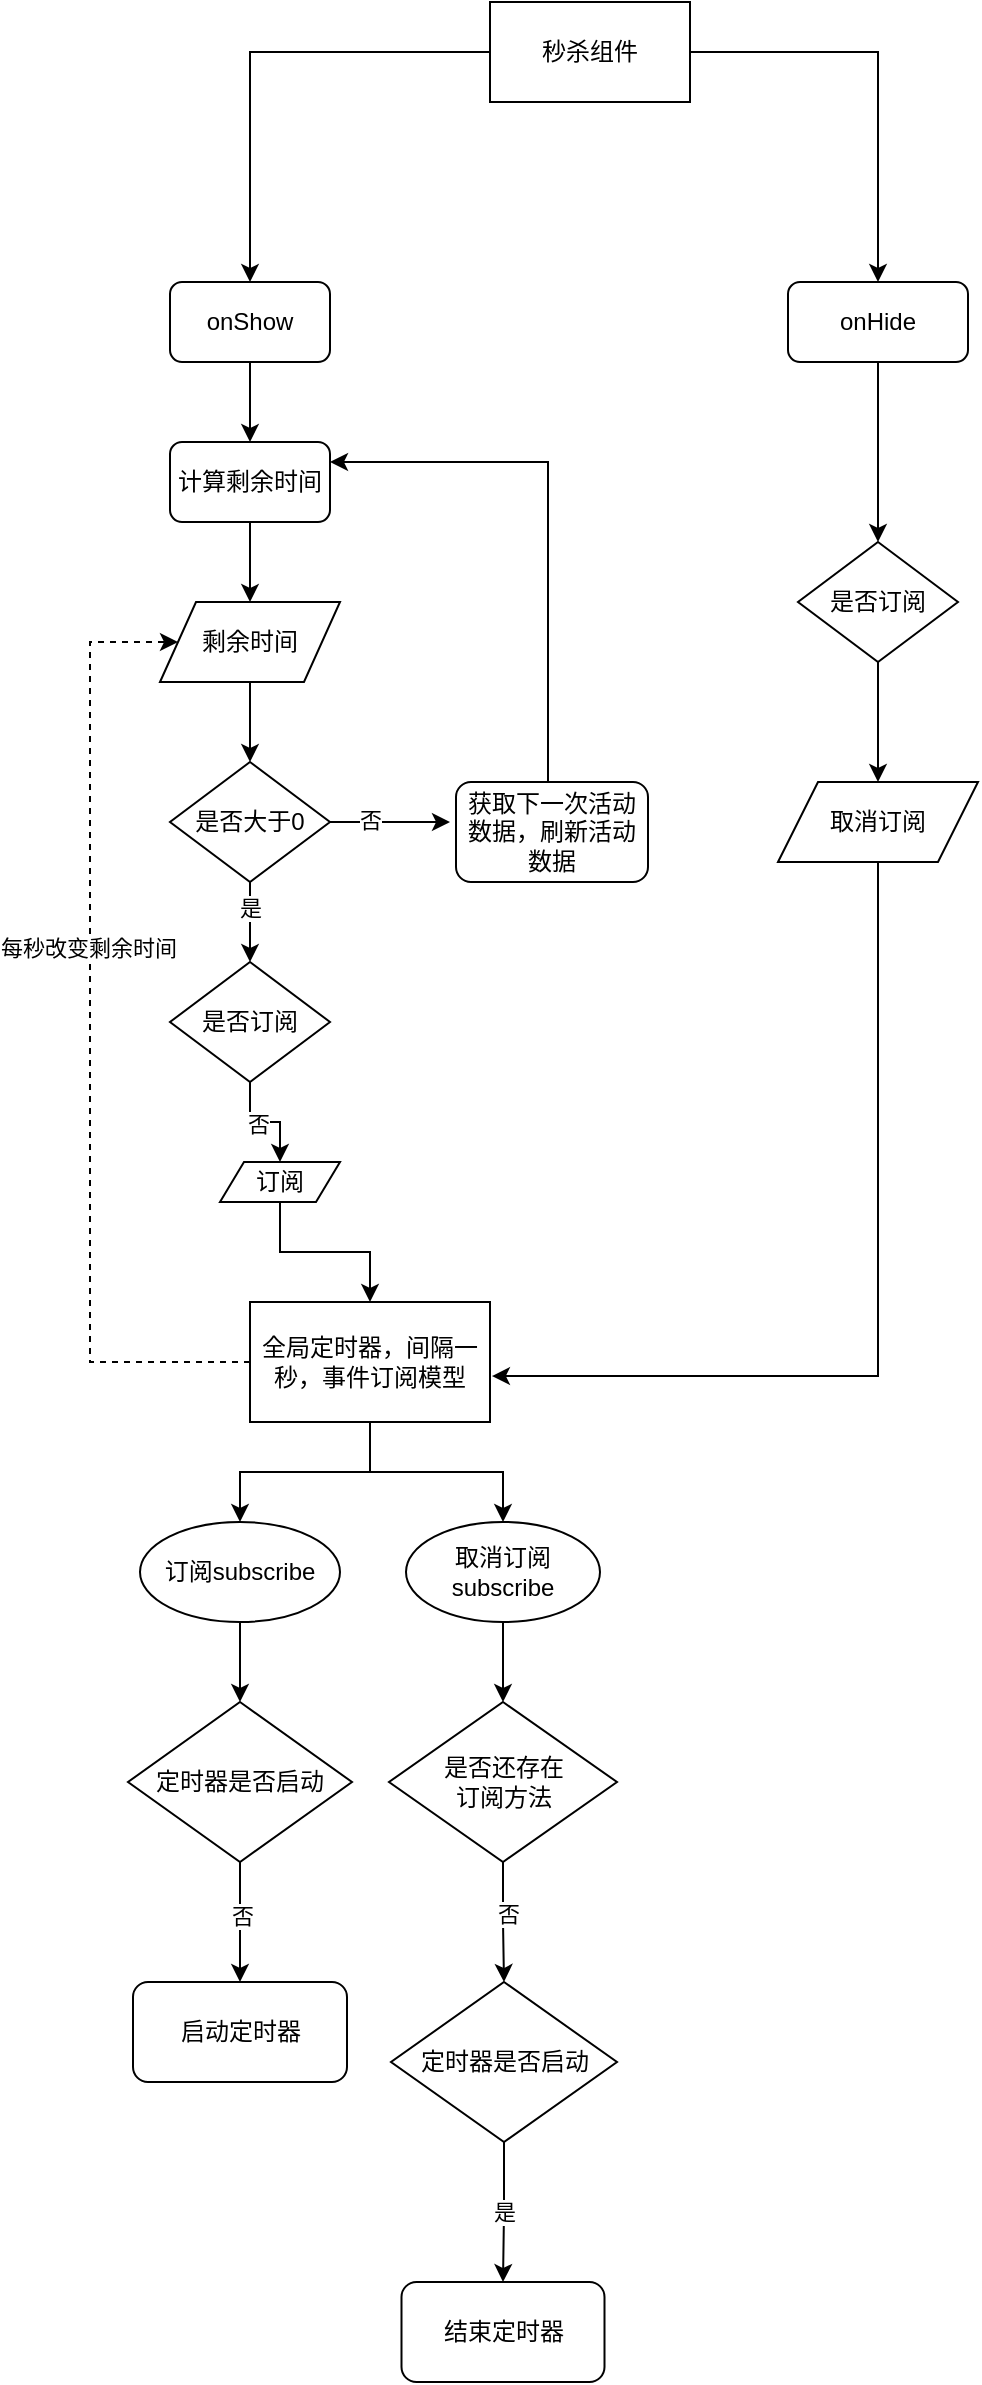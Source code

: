 <mxfile version="13.3.5" type="device"><diagram id="C5RBs43oDa-KdzZeNtuy" name="Page-1"><mxGraphModel dx="1106" dy="900" grid="1" gridSize="10" guides="1" tooltips="1" connect="1" arrows="1" fold="1" page="1" pageScale="1" pageWidth="827" pageHeight="1169" math="0" shadow="0"><root><mxCell id="WIyWlLk6GJQsqaUBKTNV-0"/><mxCell id="WIyWlLk6GJQsqaUBKTNV-1" parent="WIyWlLk6GJQsqaUBKTNV-0"/><mxCell id="rU7OnPeZ64pN3xIbFkBp-39" style="edgeStyle=orthogonalEdgeStyle;rounded=0;orthogonalLoop=1;jettySize=auto;html=1;entryX=0.5;entryY=0;entryDx=0;entryDy=0;" parent="WIyWlLk6GJQsqaUBKTNV-1" source="rU7OnPeZ64pN3xIbFkBp-0" target="rU7OnPeZ64pN3xIbFkBp-7" edge="1"><mxGeometry relative="1" as="geometry"/></mxCell><mxCell id="rU7OnPeZ64pN3xIbFkBp-40" style="edgeStyle=orthogonalEdgeStyle;rounded=0;orthogonalLoop=1;jettySize=auto;html=1;entryX=0.5;entryY=0;entryDx=0;entryDy=0;" parent="WIyWlLk6GJQsqaUBKTNV-1" source="rU7OnPeZ64pN3xIbFkBp-0" target="rU7OnPeZ64pN3xIbFkBp-8" edge="1"><mxGeometry relative="1" as="geometry"/></mxCell><mxCell id="rU7OnPeZ64pN3xIbFkBp-0" value="秒杀组件" style="rounded=0;whiteSpace=wrap;html=1;" parent="WIyWlLk6GJQsqaUBKTNV-1" vertex="1"><mxGeometry x="392" y="40" width="100" height="50" as="geometry"/></mxCell><mxCell id="rU7OnPeZ64pN3xIbFkBp-12" value="" style="edgeStyle=orthogonalEdgeStyle;rounded=0;orthogonalLoop=1;jettySize=auto;html=1;" parent="WIyWlLk6GJQsqaUBKTNV-1" source="rU7OnPeZ64pN3xIbFkBp-7" target="rU7OnPeZ64pN3xIbFkBp-11" edge="1"><mxGeometry relative="1" as="geometry"/></mxCell><mxCell id="rU7OnPeZ64pN3xIbFkBp-7" value="onShow" style="rounded=1;whiteSpace=wrap;html=1;" parent="WIyWlLk6GJQsqaUBKTNV-1" vertex="1"><mxGeometry x="232" y="180" width="80" height="40" as="geometry"/></mxCell><mxCell id="rU7OnPeZ64pN3xIbFkBp-15" style="edgeStyle=orthogonalEdgeStyle;rounded=0;orthogonalLoop=1;jettySize=auto;html=1;entryX=0.5;entryY=0;entryDx=0;entryDy=0;" parent="WIyWlLk6GJQsqaUBKTNV-1" source="rU7OnPeZ64pN3xIbFkBp-11" target="rU7OnPeZ64pN3xIbFkBp-13" edge="1"><mxGeometry relative="1" as="geometry"/></mxCell><mxCell id="rU7OnPeZ64pN3xIbFkBp-11" value="计算剩余时间" style="rounded=1;whiteSpace=wrap;html=1;" parent="WIyWlLk6GJQsqaUBKTNV-1" vertex="1"><mxGeometry x="232" y="260" width="80" height="40" as="geometry"/></mxCell><mxCell id="rU7OnPeZ64pN3xIbFkBp-42" style="edgeStyle=orthogonalEdgeStyle;rounded=0;orthogonalLoop=1;jettySize=auto;html=1;entryX=0.5;entryY=0;entryDx=0;entryDy=0;" parent="WIyWlLk6GJQsqaUBKTNV-1" source="rU7OnPeZ64pN3xIbFkBp-8" target="rU7OnPeZ64pN3xIbFkBp-41" edge="1"><mxGeometry relative="1" as="geometry"/></mxCell><mxCell id="rU7OnPeZ64pN3xIbFkBp-8" value="onHide" style="rounded=1;whiteSpace=wrap;html=1;" parent="WIyWlLk6GJQsqaUBKTNV-1" vertex="1"><mxGeometry x="541" y="180" width="90" height="40" as="geometry"/></mxCell><mxCell id="rU7OnPeZ64pN3xIbFkBp-17" style="edgeStyle=orthogonalEdgeStyle;rounded=0;orthogonalLoop=1;jettySize=auto;html=1;entryX=0.5;entryY=0;entryDx=0;entryDy=0;" parent="WIyWlLk6GJQsqaUBKTNV-1" source="rU7OnPeZ64pN3xIbFkBp-13" target="rU7OnPeZ64pN3xIbFkBp-16" edge="1"><mxGeometry relative="1" as="geometry"/></mxCell><mxCell id="rU7OnPeZ64pN3xIbFkBp-13" value="剩余时间" style="shape=parallelogram;perimeter=parallelogramPerimeter;whiteSpace=wrap;html=1;" parent="WIyWlLk6GJQsqaUBKTNV-1" vertex="1"><mxGeometry x="227" y="340" width="90" height="40" as="geometry"/></mxCell><mxCell id="rU7OnPeZ64pN3xIbFkBp-20" value="" style="edgeStyle=orthogonalEdgeStyle;rounded=0;orthogonalLoop=1;jettySize=auto;html=1;" parent="WIyWlLk6GJQsqaUBKTNV-1" source="rU7OnPeZ64pN3xIbFkBp-16" target="rU7OnPeZ64pN3xIbFkBp-19" edge="1"><mxGeometry relative="1" as="geometry"/></mxCell><mxCell id="rU7OnPeZ64pN3xIbFkBp-21" value="是" style="edgeLabel;html=1;align=center;verticalAlign=middle;resizable=0;points=[];" parent="rU7OnPeZ64pN3xIbFkBp-20" vertex="1" connectable="0"><mxGeometry x="-0.35" relative="1" as="geometry"><mxPoint as="offset"/></mxGeometry></mxCell><mxCell id="rU7OnPeZ64pN3xIbFkBp-35" value="" style="edgeStyle=orthogonalEdgeStyle;rounded=0;orthogonalLoop=1;jettySize=auto;html=1;" parent="WIyWlLk6GJQsqaUBKTNV-1" source="rU7OnPeZ64pN3xIbFkBp-16" edge="1"><mxGeometry relative="1" as="geometry"><mxPoint x="372" y="450" as="targetPoint"/></mxGeometry></mxCell><mxCell id="rU7OnPeZ64pN3xIbFkBp-36" value="否" style="edgeLabel;html=1;align=center;verticalAlign=middle;resizable=0;points=[];" parent="rU7OnPeZ64pN3xIbFkBp-35" vertex="1" connectable="0"><mxGeometry x="-0.333" y="1" relative="1" as="geometry"><mxPoint as="offset"/></mxGeometry></mxCell><mxCell id="rU7OnPeZ64pN3xIbFkBp-16" value="是否大于0" style="rhombus;whiteSpace=wrap;html=1;" parent="WIyWlLk6GJQsqaUBKTNV-1" vertex="1"><mxGeometry x="232" y="420" width="80" height="60" as="geometry"/></mxCell><mxCell id="rU7OnPeZ64pN3xIbFkBp-30" style="edgeStyle=orthogonalEdgeStyle;rounded=0;orthogonalLoop=1;jettySize=auto;html=1;entryX=0.5;entryY=0;entryDx=0;entryDy=0;" parent="WIyWlLk6GJQsqaUBKTNV-1" source="rU7OnPeZ64pN3xIbFkBp-19" target="rU7OnPeZ64pN3xIbFkBp-29" edge="1"><mxGeometry relative="1" as="geometry"/></mxCell><mxCell id="zvxhcFjkuEyZxvEUpKWa-0" value="否" style="edgeLabel;html=1;align=center;verticalAlign=middle;resizable=0;points=[];" vertex="1" connectable="0" parent="rU7OnPeZ64pN3xIbFkBp-30"><mxGeometry x="-0.273" y="4" relative="1" as="geometry"><mxPoint x="4" y="5" as="offset"/></mxGeometry></mxCell><mxCell id="rU7OnPeZ64pN3xIbFkBp-19" value="是否订阅" style="rhombus;whiteSpace=wrap;html=1;" parent="WIyWlLk6GJQsqaUBKTNV-1" vertex="1"><mxGeometry x="232" y="520" width="80" height="60" as="geometry"/></mxCell><mxCell id="rU7OnPeZ64pN3xIbFkBp-32" style="edgeStyle=orthogonalEdgeStyle;rounded=0;orthogonalLoop=1;jettySize=auto;html=1;entryX=0;entryY=0.5;entryDx=0;entryDy=0;dashed=1;" parent="WIyWlLk6GJQsqaUBKTNV-1" source="rU7OnPeZ64pN3xIbFkBp-22" target="rU7OnPeZ64pN3xIbFkBp-13" edge="1"><mxGeometry relative="1" as="geometry"><Array as="points"><mxPoint x="192" y="720"/><mxPoint x="192" y="360"/></Array></mxGeometry></mxCell><mxCell id="rU7OnPeZ64pN3xIbFkBp-33" value="每秒改变剩余时间" style="edgeLabel;html=1;align=center;verticalAlign=middle;resizable=0;points=[];" parent="rU7OnPeZ64pN3xIbFkBp-32" vertex="1" connectable="0"><mxGeometry x="0.186" y="1" relative="1" as="geometry"><mxPoint as="offset"/></mxGeometry></mxCell><mxCell id="rU7OnPeZ64pN3xIbFkBp-48" style="edgeStyle=orthogonalEdgeStyle;rounded=0;orthogonalLoop=1;jettySize=auto;html=1;entryX=0.5;entryY=0;entryDx=0;entryDy=0;" parent="WIyWlLk6GJQsqaUBKTNV-1" source="rU7OnPeZ64pN3xIbFkBp-22" target="rU7OnPeZ64pN3xIbFkBp-46" edge="1"><mxGeometry relative="1" as="geometry"/></mxCell><mxCell id="rU7OnPeZ64pN3xIbFkBp-49" style="edgeStyle=orthogonalEdgeStyle;rounded=0;orthogonalLoop=1;jettySize=auto;html=1;entryX=0.5;entryY=0;entryDx=0;entryDy=0;" parent="WIyWlLk6GJQsqaUBKTNV-1" source="rU7OnPeZ64pN3xIbFkBp-22" target="rU7OnPeZ64pN3xIbFkBp-47" edge="1"><mxGeometry relative="1" as="geometry"/></mxCell><mxCell id="rU7OnPeZ64pN3xIbFkBp-22" value="全局定时器，间隔一秒，事件订阅模型" style="rounded=0;whiteSpace=wrap;html=1;" parent="WIyWlLk6GJQsqaUBKTNV-1" vertex="1"><mxGeometry x="272" y="690" width="120" height="60" as="geometry"/></mxCell><mxCell id="rU7OnPeZ64pN3xIbFkBp-31" style="edgeStyle=orthogonalEdgeStyle;rounded=0;orthogonalLoop=1;jettySize=auto;html=1;entryX=0.5;entryY=0;entryDx=0;entryDy=0;" parent="WIyWlLk6GJQsqaUBKTNV-1" source="rU7OnPeZ64pN3xIbFkBp-29" target="rU7OnPeZ64pN3xIbFkBp-22" edge="1"><mxGeometry relative="1" as="geometry"/></mxCell><mxCell id="rU7OnPeZ64pN3xIbFkBp-29" value="订阅" style="shape=parallelogram;perimeter=parallelogramPerimeter;whiteSpace=wrap;html=1;" parent="WIyWlLk6GJQsqaUBKTNV-1" vertex="1"><mxGeometry x="257" y="620" width="60" height="20" as="geometry"/></mxCell><mxCell id="rU7OnPeZ64pN3xIbFkBp-38" style="edgeStyle=orthogonalEdgeStyle;rounded=0;orthogonalLoop=1;jettySize=auto;html=1;entryX=1;entryY=0.25;entryDx=0;entryDy=0;" parent="WIyWlLk6GJQsqaUBKTNV-1" source="rU7OnPeZ64pN3xIbFkBp-37" target="rU7OnPeZ64pN3xIbFkBp-11" edge="1"><mxGeometry relative="1" as="geometry"><Array as="points"><mxPoint x="421" y="270"/></Array></mxGeometry></mxCell><mxCell id="rU7OnPeZ64pN3xIbFkBp-37" value="获取下一次活动数据，刷新活动数据" style="rounded=1;whiteSpace=wrap;html=1;" parent="WIyWlLk6GJQsqaUBKTNV-1" vertex="1"><mxGeometry x="375" y="430" width="96" height="50" as="geometry"/></mxCell><mxCell id="rU7OnPeZ64pN3xIbFkBp-44" style="edgeStyle=orthogonalEdgeStyle;rounded=0;orthogonalLoop=1;jettySize=auto;html=1;entryX=0.5;entryY=0;entryDx=0;entryDy=0;" parent="WIyWlLk6GJQsqaUBKTNV-1" source="rU7OnPeZ64pN3xIbFkBp-41" target="rU7OnPeZ64pN3xIbFkBp-43" edge="1"><mxGeometry relative="1" as="geometry"/></mxCell><mxCell id="rU7OnPeZ64pN3xIbFkBp-41" value="是否订阅" style="rhombus;whiteSpace=wrap;html=1;" parent="WIyWlLk6GJQsqaUBKTNV-1" vertex="1"><mxGeometry x="546" y="310" width="80" height="60" as="geometry"/></mxCell><mxCell id="rU7OnPeZ64pN3xIbFkBp-45" style="edgeStyle=orthogonalEdgeStyle;rounded=0;orthogonalLoop=1;jettySize=auto;html=1;entryX=1.008;entryY=0.617;entryDx=0;entryDy=0;entryPerimeter=0;" parent="WIyWlLk6GJQsqaUBKTNV-1" source="rU7OnPeZ64pN3xIbFkBp-43" target="rU7OnPeZ64pN3xIbFkBp-22" edge="1"><mxGeometry relative="1" as="geometry"><Array as="points"><mxPoint x="586" y="727"/></Array></mxGeometry></mxCell><mxCell id="rU7OnPeZ64pN3xIbFkBp-43" value="取消订阅" style="shape=parallelogram;perimeter=parallelogramPerimeter;whiteSpace=wrap;html=1;" parent="WIyWlLk6GJQsqaUBKTNV-1" vertex="1"><mxGeometry x="536" y="430" width="100" height="40" as="geometry"/></mxCell><mxCell id="rU7OnPeZ64pN3xIbFkBp-63" style="edgeStyle=orthogonalEdgeStyle;rounded=0;orthogonalLoop=1;jettySize=auto;html=1;entryX=0.5;entryY=0;entryDx=0;entryDy=0;" parent="WIyWlLk6GJQsqaUBKTNV-1" source="rU7OnPeZ64pN3xIbFkBp-46" target="rU7OnPeZ64pN3xIbFkBp-62" edge="1"><mxGeometry relative="1" as="geometry"/></mxCell><mxCell id="rU7OnPeZ64pN3xIbFkBp-46" value="订阅subscribe" style="ellipse;whiteSpace=wrap;html=1;" parent="WIyWlLk6GJQsqaUBKTNV-1" vertex="1"><mxGeometry x="217" y="800" width="100" height="50" as="geometry"/></mxCell><mxCell id="rU7OnPeZ64pN3xIbFkBp-53" style="edgeStyle=orthogonalEdgeStyle;rounded=0;orthogonalLoop=1;jettySize=auto;html=1;entryX=0.5;entryY=0;entryDx=0;entryDy=0;" parent="WIyWlLk6GJQsqaUBKTNV-1" source="rU7OnPeZ64pN3xIbFkBp-47" target="rU7OnPeZ64pN3xIbFkBp-51" edge="1"><mxGeometry relative="1" as="geometry"/></mxCell><mxCell id="rU7OnPeZ64pN3xIbFkBp-47" value="取消订阅subscribe" style="ellipse;whiteSpace=wrap;html=1;" parent="WIyWlLk6GJQsqaUBKTNV-1" vertex="1"><mxGeometry x="350" y="800" width="97" height="50" as="geometry"/></mxCell><mxCell id="rU7OnPeZ64pN3xIbFkBp-60" value="是" style="edgeStyle=orthogonalEdgeStyle;rounded=0;orthogonalLoop=1;jettySize=auto;html=1;entryX=0.5;entryY=0;entryDx=0;entryDy=0;" parent="WIyWlLk6GJQsqaUBKTNV-1" source="rU7OnPeZ64pN3xIbFkBp-50" target="rU7OnPeZ64pN3xIbFkBp-59" edge="1"><mxGeometry relative="1" as="geometry"/></mxCell><mxCell id="rU7OnPeZ64pN3xIbFkBp-50" value="定时器是否启动" style="rhombus;whiteSpace=wrap;html=1;" parent="WIyWlLk6GJQsqaUBKTNV-1" vertex="1"><mxGeometry x="342.5" y="1030" width="113" height="80" as="geometry"/></mxCell><mxCell id="rU7OnPeZ64pN3xIbFkBp-54" style="edgeStyle=orthogonalEdgeStyle;rounded=0;orthogonalLoop=1;jettySize=auto;html=1;" parent="WIyWlLk6GJQsqaUBKTNV-1" source="rU7OnPeZ64pN3xIbFkBp-51" target="rU7OnPeZ64pN3xIbFkBp-50" edge="1"><mxGeometry relative="1" as="geometry"/></mxCell><mxCell id="rU7OnPeZ64pN3xIbFkBp-55" value="否" style="edgeLabel;html=1;align=center;verticalAlign=middle;resizable=0;points=[];" parent="rU7OnPeZ64pN3xIbFkBp-54" vertex="1" connectable="0"><mxGeometry x="-0.15" y="1" relative="1" as="geometry"><mxPoint x="1" as="offset"/></mxGeometry></mxCell><mxCell id="rU7OnPeZ64pN3xIbFkBp-51" value="是否还存在&lt;br&gt;订阅方法" style="rhombus;whiteSpace=wrap;html=1;" parent="WIyWlLk6GJQsqaUBKTNV-1" vertex="1"><mxGeometry x="341.5" y="890" width="114" height="80" as="geometry"/></mxCell><mxCell id="rU7OnPeZ64pN3xIbFkBp-59" value="结束定时器" style="rounded=1;whiteSpace=wrap;html=1;" parent="WIyWlLk6GJQsqaUBKTNV-1" vertex="1"><mxGeometry x="347.75" y="1180" width="101.5" height="50" as="geometry"/></mxCell><mxCell id="rU7OnPeZ64pN3xIbFkBp-65" style="edgeStyle=orthogonalEdgeStyle;rounded=0;orthogonalLoop=1;jettySize=auto;html=1;" parent="WIyWlLk6GJQsqaUBKTNV-1" source="rU7OnPeZ64pN3xIbFkBp-62" target="rU7OnPeZ64pN3xIbFkBp-64" edge="1"><mxGeometry relative="1" as="geometry"/></mxCell><mxCell id="rU7OnPeZ64pN3xIbFkBp-66" value="否" style="edgeLabel;html=1;align=center;verticalAlign=middle;resizable=0;points=[];" parent="rU7OnPeZ64pN3xIbFkBp-65" vertex="1" connectable="0"><mxGeometry x="-0.1" y="1" relative="1" as="geometry"><mxPoint as="offset"/></mxGeometry></mxCell><mxCell id="rU7OnPeZ64pN3xIbFkBp-62" value="定时器是否启动" style="rhombus;whiteSpace=wrap;html=1;" parent="WIyWlLk6GJQsqaUBKTNV-1" vertex="1"><mxGeometry x="211" y="890" width="112" height="80" as="geometry"/></mxCell><mxCell id="rU7OnPeZ64pN3xIbFkBp-64" value="启动定时器" style="rounded=1;whiteSpace=wrap;html=1;" parent="WIyWlLk6GJQsqaUBKTNV-1" vertex="1"><mxGeometry x="213.5" y="1030" width="107" height="50" as="geometry"/></mxCell></root></mxGraphModel></diagram></mxfile>